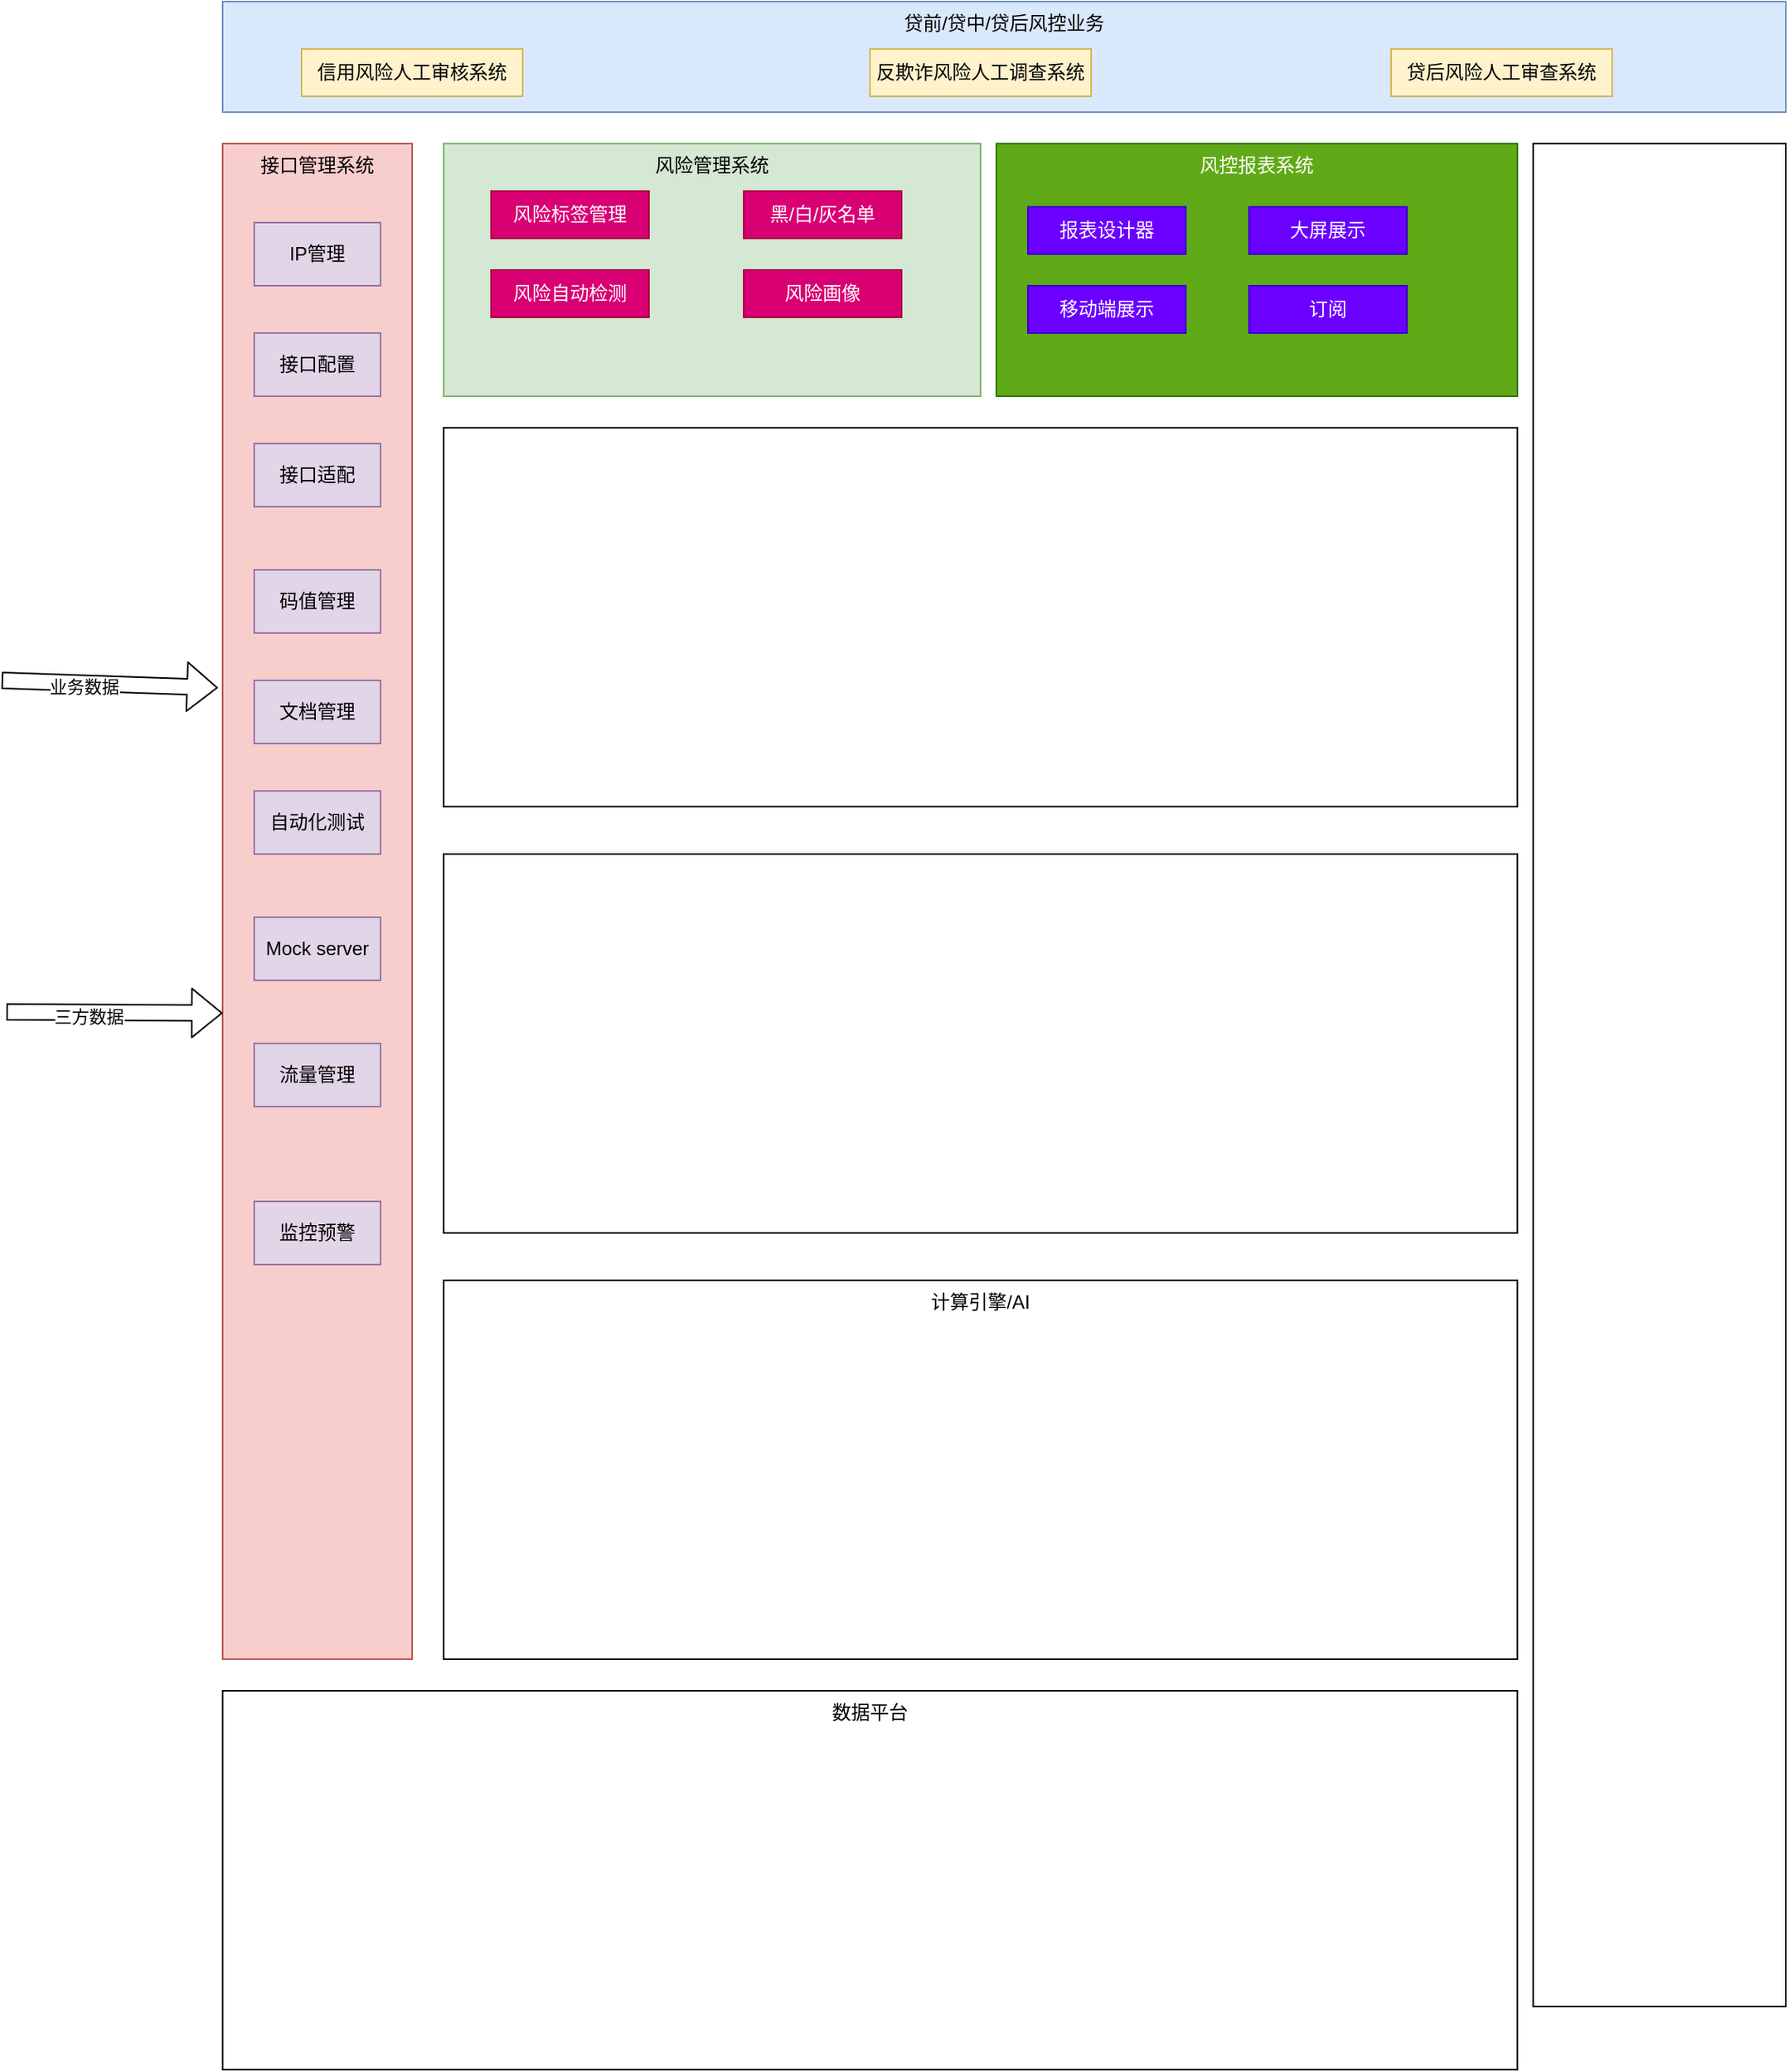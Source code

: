 <mxfile version="14.5.10" type="github">
  <diagram id="lQbhDGxogrssM2cnBjjg" name="第 1 页">
    <mxGraphModel dx="2249" dy="762" grid="1" gridSize="10" guides="1" tooltips="1" connect="1" arrows="1" fold="1" page="1" pageScale="1" pageWidth="827" pageHeight="1169" math="0" shadow="0">
      <root>
        <mxCell id="0" />
        <mxCell id="1" parent="0" />
        <mxCell id="xgXOS_-53twv-PHmrjcY-1" value="贷前/贷中/贷后风控业务" style="rounded=0;whiteSpace=wrap;html=1;verticalAlign=top;fillColor=#dae8fc;strokeColor=#6c8ebf;" vertex="1" parent="1">
          <mxGeometry x="130" y="170" width="990" height="70" as="geometry" />
        </mxCell>
        <mxCell id="xgXOS_-53twv-PHmrjcY-2" value="信用风险人工审核系统" style="rounded=0;whiteSpace=wrap;html=1;fillColor=#fff2cc;strokeColor=#d6b656;" vertex="1" parent="1">
          <mxGeometry x="180" y="200" width="140" height="30" as="geometry" />
        </mxCell>
        <mxCell id="xgXOS_-53twv-PHmrjcY-3" value="反欺诈风险人工调查系统" style="rounded=0;whiteSpace=wrap;html=1;fillColor=#fff2cc;strokeColor=#d6b656;" vertex="1" parent="1">
          <mxGeometry x="540" y="200" width="140" height="30" as="geometry" />
        </mxCell>
        <mxCell id="xgXOS_-53twv-PHmrjcY-4" value="贷后风险人工审查系统" style="rounded=0;whiteSpace=wrap;html=1;fillColor=#fff2cc;strokeColor=#d6b656;" vertex="1" parent="1">
          <mxGeometry x="870" y="200" width="140" height="30" as="geometry" />
        </mxCell>
        <mxCell id="xgXOS_-53twv-PHmrjcY-5" value="接口管理系统" style="rounded=0;whiteSpace=wrap;html=1;fillColor=#f8cecc;strokeColor=#b85450;verticalAlign=top;" vertex="1" parent="1">
          <mxGeometry x="130" y="260" width="120" height="960" as="geometry" />
        </mxCell>
        <mxCell id="xgXOS_-53twv-PHmrjcY-6" value="IP管理" style="rounded=0;whiteSpace=wrap;html=1;fillColor=#e1d5e7;strokeColor=#9673a6;" vertex="1" parent="1">
          <mxGeometry x="150" y="310" width="80" height="40" as="geometry" />
        </mxCell>
        <mxCell id="xgXOS_-53twv-PHmrjcY-7" value="接口配置" style="rounded=0;whiteSpace=wrap;html=1;fillColor=#e1d5e7;strokeColor=#9673a6;" vertex="1" parent="1">
          <mxGeometry x="150" y="380" width="80" height="40" as="geometry" />
        </mxCell>
        <mxCell id="xgXOS_-53twv-PHmrjcY-8" value="接口适配" style="rounded=0;whiteSpace=wrap;html=1;fillColor=#e1d5e7;strokeColor=#9673a6;" vertex="1" parent="1">
          <mxGeometry x="150" y="450" width="80" height="40" as="geometry" />
        </mxCell>
        <mxCell id="xgXOS_-53twv-PHmrjcY-9" value="码值管理" style="rounded=0;whiteSpace=wrap;html=1;fillColor=#e1d5e7;strokeColor=#9673a6;" vertex="1" parent="1">
          <mxGeometry x="150" y="530" width="80" height="40" as="geometry" />
        </mxCell>
        <mxCell id="xgXOS_-53twv-PHmrjcY-10" value="文档管理" style="rounded=0;whiteSpace=wrap;html=1;fillColor=#e1d5e7;strokeColor=#9673a6;" vertex="1" parent="1">
          <mxGeometry x="150" y="600" width="80" height="40" as="geometry" />
        </mxCell>
        <mxCell id="xgXOS_-53twv-PHmrjcY-11" value="自动化测试" style="rounded=0;whiteSpace=wrap;html=1;fillColor=#e1d5e7;strokeColor=#9673a6;" vertex="1" parent="1">
          <mxGeometry x="150" y="670" width="80" height="40" as="geometry" />
        </mxCell>
        <mxCell id="xgXOS_-53twv-PHmrjcY-12" value="Mock server" style="rounded=0;whiteSpace=wrap;html=1;fillColor=#e1d5e7;strokeColor=#9673a6;" vertex="1" parent="1">
          <mxGeometry x="150" y="750" width="80" height="40" as="geometry" />
        </mxCell>
        <mxCell id="xgXOS_-53twv-PHmrjcY-13" value="流量管理" style="rounded=0;whiteSpace=wrap;html=1;fillColor=#e1d5e7;strokeColor=#9673a6;" vertex="1" parent="1">
          <mxGeometry x="150" y="830" width="80" height="40" as="geometry" />
        </mxCell>
        <mxCell id="xgXOS_-53twv-PHmrjcY-14" value="监控预警" style="rounded=0;whiteSpace=wrap;html=1;fillColor=#e1d5e7;strokeColor=#9673a6;" vertex="1" parent="1">
          <mxGeometry x="150" y="930" width="80" height="40" as="geometry" />
        </mxCell>
        <mxCell id="xgXOS_-53twv-PHmrjcY-16" value="" style="shape=flexArrow;endArrow=classic;html=1;entryX=-0.025;entryY=0.359;entryDx=0;entryDy=0;entryPerimeter=0;" edge="1" parent="1" target="xgXOS_-53twv-PHmrjcY-5">
          <mxGeometry width="50" height="50" relative="1" as="geometry">
            <mxPoint x="-10" y="600" as="sourcePoint" />
            <mxPoint x="570" y="660" as="targetPoint" />
          </mxGeometry>
        </mxCell>
        <mxCell id="xgXOS_-53twv-PHmrjcY-17" value="业务数据" style="edgeLabel;html=1;align=center;verticalAlign=middle;resizable=0;points=[];" vertex="1" connectable="0" parent="xgXOS_-53twv-PHmrjcY-16">
          <mxGeometry x="-0.241" y="-2" relative="1" as="geometry">
            <mxPoint as="offset" />
          </mxGeometry>
        </mxCell>
        <mxCell id="xgXOS_-53twv-PHmrjcY-18" value="" style="shape=flexArrow;endArrow=classic;html=1;entryX=-0.025;entryY=0.359;entryDx=0;entryDy=0;entryPerimeter=0;" edge="1" parent="1">
          <mxGeometry width="50" height="50" relative="1" as="geometry">
            <mxPoint x="-7" y="810" as="sourcePoint" />
            <mxPoint x="130" y="810.79" as="targetPoint" />
          </mxGeometry>
        </mxCell>
        <mxCell id="xgXOS_-53twv-PHmrjcY-19" value="三方数据" style="edgeLabel;html=1;align=center;verticalAlign=middle;resizable=0;points=[];" vertex="1" connectable="0" parent="xgXOS_-53twv-PHmrjcY-18">
          <mxGeometry x="-0.241" y="-2" relative="1" as="geometry">
            <mxPoint as="offset" />
          </mxGeometry>
        </mxCell>
        <mxCell id="xgXOS_-53twv-PHmrjcY-20" value="风险管理系统" style="rounded=0;whiteSpace=wrap;html=1;verticalAlign=top;fillColor=#d5e8d4;strokeColor=#82b366;" vertex="1" parent="1">
          <mxGeometry x="270" y="260" width="340" height="160" as="geometry" />
        </mxCell>
        <mxCell id="xgXOS_-53twv-PHmrjcY-22" value="风控报表系统" style="rounded=0;whiteSpace=wrap;html=1;verticalAlign=top;fillColor=#60a917;strokeColor=#2D7600;fontColor=#ffffff;" vertex="1" parent="1">
          <mxGeometry x="620" y="260" width="330" height="160" as="geometry" />
        </mxCell>
        <mxCell id="xgXOS_-53twv-PHmrjcY-23" value="" style="rounded=0;whiteSpace=wrap;html=1;" vertex="1" parent="1">
          <mxGeometry x="960" y="260" width="160" height="1180" as="geometry" />
        </mxCell>
        <mxCell id="xgXOS_-53twv-PHmrjcY-24" value="" style="rounded=0;whiteSpace=wrap;html=1;verticalAlign=top;" vertex="1" parent="1">
          <mxGeometry x="270" y="440" width="680" height="240" as="geometry" />
        </mxCell>
        <mxCell id="xgXOS_-53twv-PHmrjcY-25" value="" style="rounded=0;whiteSpace=wrap;html=1;verticalAlign=top;" vertex="1" parent="1">
          <mxGeometry x="270" y="710" width="680" height="240" as="geometry" />
        </mxCell>
        <mxCell id="xgXOS_-53twv-PHmrjcY-26" value="计算引擎/AI" style="rounded=0;whiteSpace=wrap;html=1;verticalAlign=top;" vertex="1" parent="1">
          <mxGeometry x="270" y="980" width="680" height="240" as="geometry" />
        </mxCell>
        <mxCell id="xgXOS_-53twv-PHmrjcY-27" value="数据平台" style="rounded=0;whiteSpace=wrap;html=1;verticalAlign=top;" vertex="1" parent="1">
          <mxGeometry x="130" y="1240" width="820" height="240" as="geometry" />
        </mxCell>
        <mxCell id="xgXOS_-53twv-PHmrjcY-28" value="风险标签管理" style="rounded=0;whiteSpace=wrap;html=1;fillColor=#d80073;strokeColor=#A50040;fontColor=#ffffff;" vertex="1" parent="1">
          <mxGeometry x="300" y="290" width="100" height="30" as="geometry" />
        </mxCell>
        <mxCell id="xgXOS_-53twv-PHmrjcY-29" value="黑/白/灰名单" style="rounded=0;whiteSpace=wrap;html=1;fillColor=#d80073;strokeColor=#A50040;fontColor=#ffffff;" vertex="1" parent="1">
          <mxGeometry x="460" y="290" width="100" height="30" as="geometry" />
        </mxCell>
        <mxCell id="xgXOS_-53twv-PHmrjcY-30" value="风险自动检测" style="rounded=0;whiteSpace=wrap;html=1;fillColor=#d80073;strokeColor=#A50040;fontColor=#ffffff;" vertex="1" parent="1">
          <mxGeometry x="300" y="340" width="100" height="30" as="geometry" />
        </mxCell>
        <mxCell id="xgXOS_-53twv-PHmrjcY-31" value="风险画像" style="rounded=0;whiteSpace=wrap;html=1;fillColor=#d80073;strokeColor=#A50040;fontColor=#ffffff;" vertex="1" parent="1">
          <mxGeometry x="460" y="340" width="100" height="30" as="geometry" />
        </mxCell>
        <mxCell id="xgXOS_-53twv-PHmrjcY-32" value="报表设计器" style="rounded=0;whiteSpace=wrap;html=1;fillColor=#6a00ff;strokeColor=#3700CC;fontColor=#ffffff;" vertex="1" parent="1">
          <mxGeometry x="640" y="300" width="100" height="30" as="geometry" />
        </mxCell>
        <mxCell id="xgXOS_-53twv-PHmrjcY-33" value="大屏展示" style="rounded=0;whiteSpace=wrap;html=1;fillColor=#6a00ff;strokeColor=#3700CC;fontColor=#ffffff;" vertex="1" parent="1">
          <mxGeometry x="780" y="300" width="100" height="30" as="geometry" />
        </mxCell>
        <mxCell id="xgXOS_-53twv-PHmrjcY-34" value="移动端展示" style="rounded=0;whiteSpace=wrap;html=1;fillColor=#6a00ff;strokeColor=#3700CC;fontColor=#ffffff;" vertex="1" parent="1">
          <mxGeometry x="640" y="350" width="100" height="30" as="geometry" />
        </mxCell>
        <mxCell id="xgXOS_-53twv-PHmrjcY-35" value="订阅" style="rounded=0;whiteSpace=wrap;html=1;fillColor=#6a00ff;strokeColor=#3700CC;fontColor=#ffffff;" vertex="1" parent="1">
          <mxGeometry x="780" y="350" width="100" height="30" as="geometry" />
        </mxCell>
      </root>
    </mxGraphModel>
  </diagram>
</mxfile>
